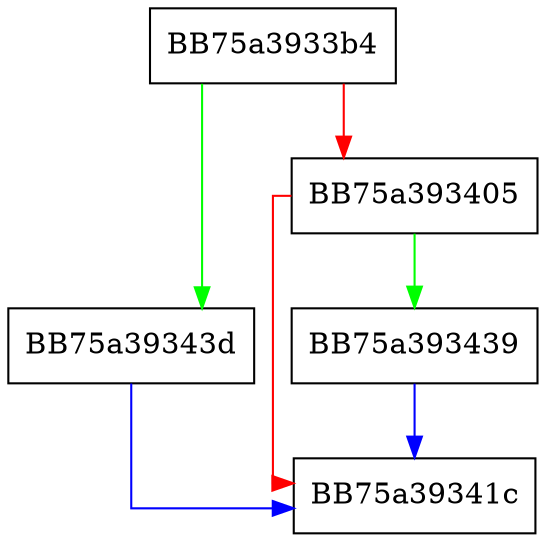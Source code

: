 digraph VFS_GetHandle {
  node [shape="box"];
  graph [splines=ortho];
  BB75a3933b4 -> BB75a39343d [color="green"];
  BB75a3933b4 -> BB75a393405 [color="red"];
  BB75a393405 -> BB75a393439 [color="green"];
  BB75a393405 -> BB75a39341c [color="red"];
  BB75a393439 -> BB75a39341c [color="blue"];
  BB75a39343d -> BB75a39341c [color="blue"];
}